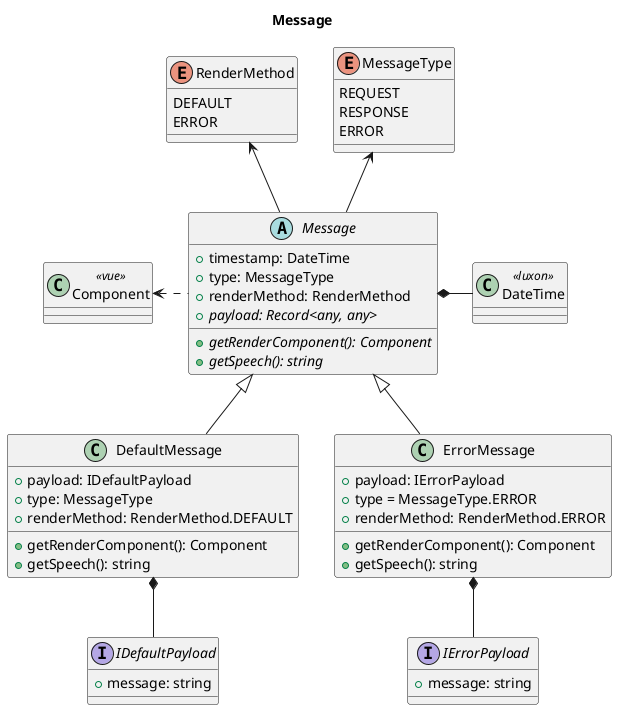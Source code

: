 @startuml message
title Message

class DateTime <<luxon>>{}
class Component <<vue>>{}

enum MessageType {
    REQUEST
    RESPONSE
    ERROR
}
enum RenderMethod {
    DEFAULT
    ERROR
}
abstract class Message {
    +timestamp: DateTime
    +type: MessageType
    +renderMethod: RenderMethod
    +{abstract} payload: Record<any, any>
    +{abstract} getRenderComponent(): Component
    +{abstract} getSpeech(): string
}
interface IDefaultPayload {
    +message: string
}
class DefaultMessage extends Message {
    +payload: IDefaultPayload
    +type: MessageType
    +renderMethod: RenderMethod.DEFAULT
    +getRenderComponent(): Component
    +getSpeech(): string
}
interface IErrorPayload {
    +message: string
}
class ErrorMessage extends Message {
    +payload: IErrorPayload
    +type = MessageType.ERROR
    +renderMethod: RenderMethod.ERROR
    +getRenderComponent(): Component
    +getSpeech(): string
}

DefaultMessage *-- IDefaultPayload
ErrorMessage *-- IErrorPayload

Message -up-> MessageType
Message -up-> RenderMethod
Message *- DateTime
Component <. Message

@enduml
